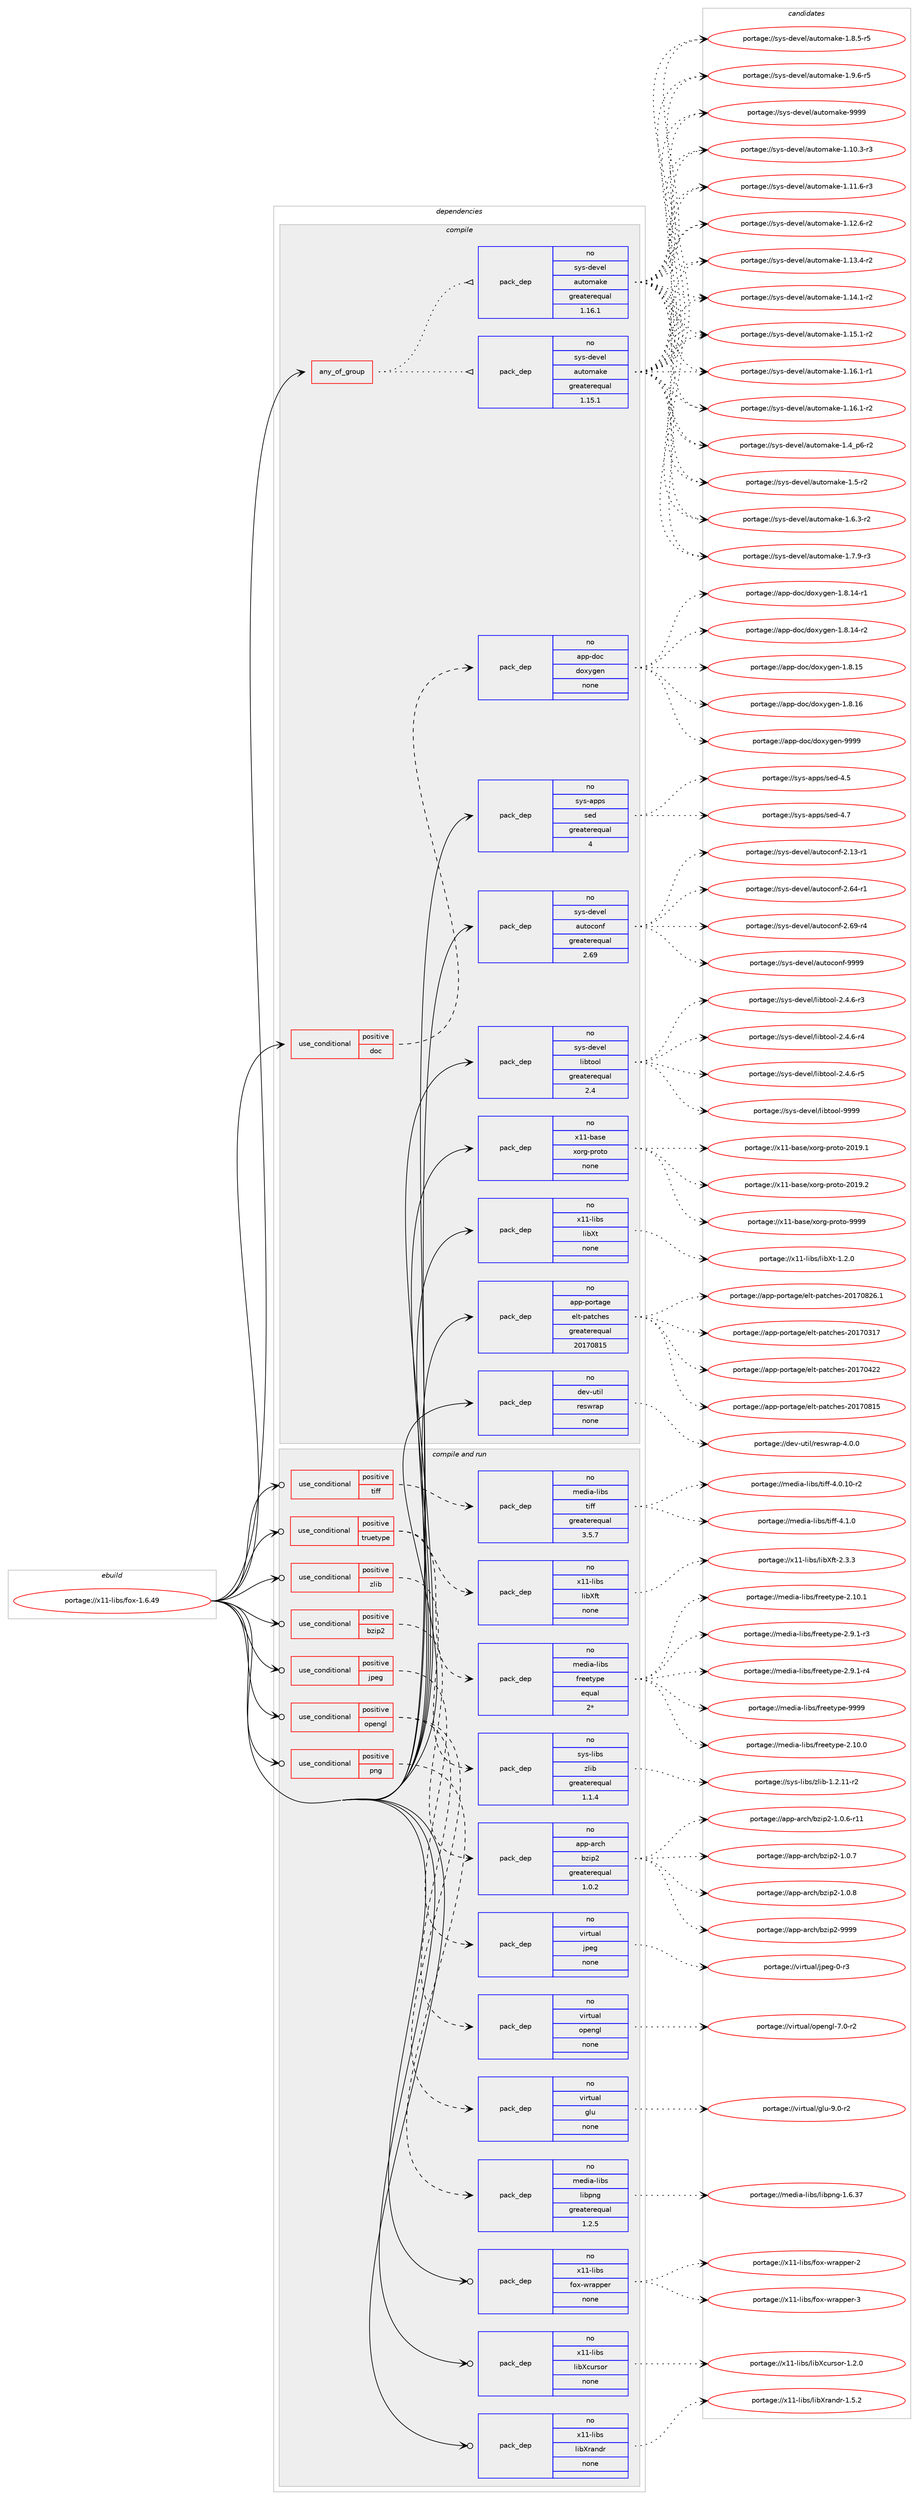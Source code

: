 digraph prolog {

# *************
# Graph options
# *************

newrank=true;
concentrate=true;
compound=true;
graph [rankdir=LR,fontname=Helvetica,fontsize=10,ranksep=1.5];#, ranksep=2.5, nodesep=0.2];
edge  [arrowhead=vee];
node  [fontname=Helvetica,fontsize=10];

# **********
# The ebuild
# **********

subgraph cluster_leftcol {
color=gray;
rank=same;
label=<<i>ebuild</i>>;
id [label="portage://x11-libs/fox-1.6.49", color=red, width=4, href="../x11-libs/fox-1.6.49.svg"];
}

# ****************
# The dependencies
# ****************

subgraph cluster_midcol {
color=gray;
label=<<i>dependencies</i>>;
subgraph cluster_compile {
fillcolor="#eeeeee";
style=filled;
label=<<i>compile</i>>;
subgraph any7740 {
dependency448743 [label=<<TABLE BORDER="0" CELLBORDER="1" CELLSPACING="0" CELLPADDING="4"><TR><TD CELLPADDING="10">any_of_group</TD></TR></TABLE>>, shape=none, color=red];subgraph pack332916 {
dependency448744 [label=<<TABLE BORDER="0" CELLBORDER="1" CELLSPACING="0" CELLPADDING="4" WIDTH="220"><TR><TD ROWSPAN="6" CELLPADDING="30">pack_dep</TD></TR><TR><TD WIDTH="110">no</TD></TR><TR><TD>sys-devel</TD></TR><TR><TD>automake</TD></TR><TR><TD>greaterequal</TD></TR><TR><TD>1.16.1</TD></TR></TABLE>>, shape=none, color=blue];
}
dependency448743:e -> dependency448744:w [weight=20,style="dotted",arrowhead="oinv"];
subgraph pack332917 {
dependency448745 [label=<<TABLE BORDER="0" CELLBORDER="1" CELLSPACING="0" CELLPADDING="4" WIDTH="220"><TR><TD ROWSPAN="6" CELLPADDING="30">pack_dep</TD></TR><TR><TD WIDTH="110">no</TD></TR><TR><TD>sys-devel</TD></TR><TR><TD>automake</TD></TR><TR><TD>greaterequal</TD></TR><TR><TD>1.15.1</TD></TR></TABLE>>, shape=none, color=blue];
}
dependency448743:e -> dependency448745:w [weight=20,style="dotted",arrowhead="oinv"];
}
id:e -> dependency448743:w [weight=20,style="solid",arrowhead="vee"];
subgraph cond107802 {
dependency448746 [label=<<TABLE BORDER="0" CELLBORDER="1" CELLSPACING="0" CELLPADDING="4"><TR><TD ROWSPAN="3" CELLPADDING="10">use_conditional</TD></TR><TR><TD>positive</TD></TR><TR><TD>doc</TD></TR></TABLE>>, shape=none, color=red];
subgraph pack332918 {
dependency448747 [label=<<TABLE BORDER="0" CELLBORDER="1" CELLSPACING="0" CELLPADDING="4" WIDTH="220"><TR><TD ROWSPAN="6" CELLPADDING="30">pack_dep</TD></TR><TR><TD WIDTH="110">no</TD></TR><TR><TD>app-doc</TD></TR><TR><TD>doxygen</TD></TR><TR><TD>none</TD></TR><TR><TD></TD></TR></TABLE>>, shape=none, color=blue];
}
dependency448746:e -> dependency448747:w [weight=20,style="dashed",arrowhead="vee"];
}
id:e -> dependency448746:w [weight=20,style="solid",arrowhead="vee"];
subgraph pack332919 {
dependency448748 [label=<<TABLE BORDER="0" CELLBORDER="1" CELLSPACING="0" CELLPADDING="4" WIDTH="220"><TR><TD ROWSPAN="6" CELLPADDING="30">pack_dep</TD></TR><TR><TD WIDTH="110">no</TD></TR><TR><TD>app-portage</TD></TR><TR><TD>elt-patches</TD></TR><TR><TD>greaterequal</TD></TR><TR><TD>20170815</TD></TR></TABLE>>, shape=none, color=blue];
}
id:e -> dependency448748:w [weight=20,style="solid",arrowhead="vee"];
subgraph pack332920 {
dependency448749 [label=<<TABLE BORDER="0" CELLBORDER="1" CELLSPACING="0" CELLPADDING="4" WIDTH="220"><TR><TD ROWSPAN="6" CELLPADDING="30">pack_dep</TD></TR><TR><TD WIDTH="110">no</TD></TR><TR><TD>dev-util</TD></TR><TR><TD>reswrap</TD></TR><TR><TD>none</TD></TR><TR><TD></TD></TR></TABLE>>, shape=none, color=blue];
}
id:e -> dependency448749:w [weight=20,style="solid",arrowhead="vee"];
subgraph pack332921 {
dependency448750 [label=<<TABLE BORDER="0" CELLBORDER="1" CELLSPACING="0" CELLPADDING="4" WIDTH="220"><TR><TD ROWSPAN="6" CELLPADDING="30">pack_dep</TD></TR><TR><TD WIDTH="110">no</TD></TR><TR><TD>sys-apps</TD></TR><TR><TD>sed</TD></TR><TR><TD>greaterequal</TD></TR><TR><TD>4</TD></TR></TABLE>>, shape=none, color=blue];
}
id:e -> dependency448750:w [weight=20,style="solid",arrowhead="vee"];
subgraph pack332922 {
dependency448751 [label=<<TABLE BORDER="0" CELLBORDER="1" CELLSPACING="0" CELLPADDING="4" WIDTH="220"><TR><TD ROWSPAN="6" CELLPADDING="30">pack_dep</TD></TR><TR><TD WIDTH="110">no</TD></TR><TR><TD>sys-devel</TD></TR><TR><TD>autoconf</TD></TR><TR><TD>greaterequal</TD></TR><TR><TD>2.69</TD></TR></TABLE>>, shape=none, color=blue];
}
id:e -> dependency448751:w [weight=20,style="solid",arrowhead="vee"];
subgraph pack332923 {
dependency448752 [label=<<TABLE BORDER="0" CELLBORDER="1" CELLSPACING="0" CELLPADDING="4" WIDTH="220"><TR><TD ROWSPAN="6" CELLPADDING="30">pack_dep</TD></TR><TR><TD WIDTH="110">no</TD></TR><TR><TD>sys-devel</TD></TR><TR><TD>libtool</TD></TR><TR><TD>greaterequal</TD></TR><TR><TD>2.4</TD></TR></TABLE>>, shape=none, color=blue];
}
id:e -> dependency448752:w [weight=20,style="solid",arrowhead="vee"];
subgraph pack332924 {
dependency448753 [label=<<TABLE BORDER="0" CELLBORDER="1" CELLSPACING="0" CELLPADDING="4" WIDTH="220"><TR><TD ROWSPAN="6" CELLPADDING="30">pack_dep</TD></TR><TR><TD WIDTH="110">no</TD></TR><TR><TD>x11-base</TD></TR><TR><TD>xorg-proto</TD></TR><TR><TD>none</TD></TR><TR><TD></TD></TR></TABLE>>, shape=none, color=blue];
}
id:e -> dependency448753:w [weight=20,style="solid",arrowhead="vee"];
subgraph pack332925 {
dependency448754 [label=<<TABLE BORDER="0" CELLBORDER="1" CELLSPACING="0" CELLPADDING="4" WIDTH="220"><TR><TD ROWSPAN="6" CELLPADDING="30">pack_dep</TD></TR><TR><TD WIDTH="110">no</TD></TR><TR><TD>x11-libs</TD></TR><TR><TD>libXt</TD></TR><TR><TD>none</TD></TR><TR><TD></TD></TR></TABLE>>, shape=none, color=blue];
}
id:e -> dependency448754:w [weight=20,style="solid",arrowhead="vee"];
}
subgraph cluster_compileandrun {
fillcolor="#eeeeee";
style=filled;
label=<<i>compile and run</i>>;
subgraph cond107803 {
dependency448755 [label=<<TABLE BORDER="0" CELLBORDER="1" CELLSPACING="0" CELLPADDING="4"><TR><TD ROWSPAN="3" CELLPADDING="10">use_conditional</TD></TR><TR><TD>positive</TD></TR><TR><TD>bzip2</TD></TR></TABLE>>, shape=none, color=red];
subgraph pack332926 {
dependency448756 [label=<<TABLE BORDER="0" CELLBORDER="1" CELLSPACING="0" CELLPADDING="4" WIDTH="220"><TR><TD ROWSPAN="6" CELLPADDING="30">pack_dep</TD></TR><TR><TD WIDTH="110">no</TD></TR><TR><TD>app-arch</TD></TR><TR><TD>bzip2</TD></TR><TR><TD>greaterequal</TD></TR><TR><TD>1.0.2</TD></TR></TABLE>>, shape=none, color=blue];
}
dependency448755:e -> dependency448756:w [weight=20,style="dashed",arrowhead="vee"];
}
id:e -> dependency448755:w [weight=20,style="solid",arrowhead="odotvee"];
subgraph cond107804 {
dependency448757 [label=<<TABLE BORDER="0" CELLBORDER="1" CELLSPACING="0" CELLPADDING="4"><TR><TD ROWSPAN="3" CELLPADDING="10">use_conditional</TD></TR><TR><TD>positive</TD></TR><TR><TD>jpeg</TD></TR></TABLE>>, shape=none, color=red];
subgraph pack332927 {
dependency448758 [label=<<TABLE BORDER="0" CELLBORDER="1" CELLSPACING="0" CELLPADDING="4" WIDTH="220"><TR><TD ROWSPAN="6" CELLPADDING="30">pack_dep</TD></TR><TR><TD WIDTH="110">no</TD></TR><TR><TD>virtual</TD></TR><TR><TD>jpeg</TD></TR><TR><TD>none</TD></TR><TR><TD></TD></TR></TABLE>>, shape=none, color=blue];
}
dependency448757:e -> dependency448758:w [weight=20,style="dashed",arrowhead="vee"];
}
id:e -> dependency448757:w [weight=20,style="solid",arrowhead="odotvee"];
subgraph cond107805 {
dependency448759 [label=<<TABLE BORDER="0" CELLBORDER="1" CELLSPACING="0" CELLPADDING="4"><TR><TD ROWSPAN="3" CELLPADDING="10">use_conditional</TD></TR><TR><TD>positive</TD></TR><TR><TD>opengl</TD></TR></TABLE>>, shape=none, color=red];
subgraph pack332928 {
dependency448760 [label=<<TABLE BORDER="0" CELLBORDER="1" CELLSPACING="0" CELLPADDING="4" WIDTH="220"><TR><TD ROWSPAN="6" CELLPADDING="30">pack_dep</TD></TR><TR><TD WIDTH="110">no</TD></TR><TR><TD>virtual</TD></TR><TR><TD>glu</TD></TR><TR><TD>none</TD></TR><TR><TD></TD></TR></TABLE>>, shape=none, color=blue];
}
dependency448759:e -> dependency448760:w [weight=20,style="dashed",arrowhead="vee"];
subgraph pack332929 {
dependency448761 [label=<<TABLE BORDER="0" CELLBORDER="1" CELLSPACING="0" CELLPADDING="4" WIDTH="220"><TR><TD ROWSPAN="6" CELLPADDING="30">pack_dep</TD></TR><TR><TD WIDTH="110">no</TD></TR><TR><TD>virtual</TD></TR><TR><TD>opengl</TD></TR><TR><TD>none</TD></TR><TR><TD></TD></TR></TABLE>>, shape=none, color=blue];
}
dependency448759:e -> dependency448761:w [weight=20,style="dashed",arrowhead="vee"];
}
id:e -> dependency448759:w [weight=20,style="solid",arrowhead="odotvee"];
subgraph cond107806 {
dependency448762 [label=<<TABLE BORDER="0" CELLBORDER="1" CELLSPACING="0" CELLPADDING="4"><TR><TD ROWSPAN="3" CELLPADDING="10">use_conditional</TD></TR><TR><TD>positive</TD></TR><TR><TD>png</TD></TR></TABLE>>, shape=none, color=red];
subgraph pack332930 {
dependency448763 [label=<<TABLE BORDER="0" CELLBORDER="1" CELLSPACING="0" CELLPADDING="4" WIDTH="220"><TR><TD ROWSPAN="6" CELLPADDING="30">pack_dep</TD></TR><TR><TD WIDTH="110">no</TD></TR><TR><TD>media-libs</TD></TR><TR><TD>libpng</TD></TR><TR><TD>greaterequal</TD></TR><TR><TD>1.2.5</TD></TR></TABLE>>, shape=none, color=blue];
}
dependency448762:e -> dependency448763:w [weight=20,style="dashed",arrowhead="vee"];
}
id:e -> dependency448762:w [weight=20,style="solid",arrowhead="odotvee"];
subgraph cond107807 {
dependency448764 [label=<<TABLE BORDER="0" CELLBORDER="1" CELLSPACING="0" CELLPADDING="4"><TR><TD ROWSPAN="3" CELLPADDING="10">use_conditional</TD></TR><TR><TD>positive</TD></TR><TR><TD>tiff</TD></TR></TABLE>>, shape=none, color=red];
subgraph pack332931 {
dependency448765 [label=<<TABLE BORDER="0" CELLBORDER="1" CELLSPACING="0" CELLPADDING="4" WIDTH="220"><TR><TD ROWSPAN="6" CELLPADDING="30">pack_dep</TD></TR><TR><TD WIDTH="110">no</TD></TR><TR><TD>media-libs</TD></TR><TR><TD>tiff</TD></TR><TR><TD>greaterequal</TD></TR><TR><TD>3.5.7</TD></TR></TABLE>>, shape=none, color=blue];
}
dependency448764:e -> dependency448765:w [weight=20,style="dashed",arrowhead="vee"];
}
id:e -> dependency448764:w [weight=20,style="solid",arrowhead="odotvee"];
subgraph cond107808 {
dependency448766 [label=<<TABLE BORDER="0" CELLBORDER="1" CELLSPACING="0" CELLPADDING="4"><TR><TD ROWSPAN="3" CELLPADDING="10">use_conditional</TD></TR><TR><TD>positive</TD></TR><TR><TD>truetype</TD></TR></TABLE>>, shape=none, color=red];
subgraph pack332932 {
dependency448767 [label=<<TABLE BORDER="0" CELLBORDER="1" CELLSPACING="0" CELLPADDING="4" WIDTH="220"><TR><TD ROWSPAN="6" CELLPADDING="30">pack_dep</TD></TR><TR><TD WIDTH="110">no</TD></TR><TR><TD>media-libs</TD></TR><TR><TD>freetype</TD></TR><TR><TD>equal</TD></TR><TR><TD>2*</TD></TR></TABLE>>, shape=none, color=blue];
}
dependency448766:e -> dependency448767:w [weight=20,style="dashed",arrowhead="vee"];
subgraph pack332933 {
dependency448768 [label=<<TABLE BORDER="0" CELLBORDER="1" CELLSPACING="0" CELLPADDING="4" WIDTH="220"><TR><TD ROWSPAN="6" CELLPADDING="30">pack_dep</TD></TR><TR><TD WIDTH="110">no</TD></TR><TR><TD>x11-libs</TD></TR><TR><TD>libXft</TD></TR><TR><TD>none</TD></TR><TR><TD></TD></TR></TABLE>>, shape=none, color=blue];
}
dependency448766:e -> dependency448768:w [weight=20,style="dashed",arrowhead="vee"];
}
id:e -> dependency448766:w [weight=20,style="solid",arrowhead="odotvee"];
subgraph cond107809 {
dependency448769 [label=<<TABLE BORDER="0" CELLBORDER="1" CELLSPACING="0" CELLPADDING="4"><TR><TD ROWSPAN="3" CELLPADDING="10">use_conditional</TD></TR><TR><TD>positive</TD></TR><TR><TD>zlib</TD></TR></TABLE>>, shape=none, color=red];
subgraph pack332934 {
dependency448770 [label=<<TABLE BORDER="0" CELLBORDER="1" CELLSPACING="0" CELLPADDING="4" WIDTH="220"><TR><TD ROWSPAN="6" CELLPADDING="30">pack_dep</TD></TR><TR><TD WIDTH="110">no</TD></TR><TR><TD>sys-libs</TD></TR><TR><TD>zlib</TD></TR><TR><TD>greaterequal</TD></TR><TR><TD>1.1.4</TD></TR></TABLE>>, shape=none, color=blue];
}
dependency448769:e -> dependency448770:w [weight=20,style="dashed",arrowhead="vee"];
}
id:e -> dependency448769:w [weight=20,style="solid",arrowhead="odotvee"];
subgraph pack332935 {
dependency448771 [label=<<TABLE BORDER="0" CELLBORDER="1" CELLSPACING="0" CELLPADDING="4" WIDTH="220"><TR><TD ROWSPAN="6" CELLPADDING="30">pack_dep</TD></TR><TR><TD WIDTH="110">no</TD></TR><TR><TD>x11-libs</TD></TR><TR><TD>fox-wrapper</TD></TR><TR><TD>none</TD></TR><TR><TD></TD></TR></TABLE>>, shape=none, color=blue];
}
id:e -> dependency448771:w [weight=20,style="solid",arrowhead="odotvee"];
subgraph pack332936 {
dependency448772 [label=<<TABLE BORDER="0" CELLBORDER="1" CELLSPACING="0" CELLPADDING="4" WIDTH="220"><TR><TD ROWSPAN="6" CELLPADDING="30">pack_dep</TD></TR><TR><TD WIDTH="110">no</TD></TR><TR><TD>x11-libs</TD></TR><TR><TD>libXcursor</TD></TR><TR><TD>none</TD></TR><TR><TD></TD></TR></TABLE>>, shape=none, color=blue];
}
id:e -> dependency448772:w [weight=20,style="solid",arrowhead="odotvee"];
subgraph pack332937 {
dependency448773 [label=<<TABLE BORDER="0" CELLBORDER="1" CELLSPACING="0" CELLPADDING="4" WIDTH="220"><TR><TD ROWSPAN="6" CELLPADDING="30">pack_dep</TD></TR><TR><TD WIDTH="110">no</TD></TR><TR><TD>x11-libs</TD></TR><TR><TD>libXrandr</TD></TR><TR><TD>none</TD></TR><TR><TD></TD></TR></TABLE>>, shape=none, color=blue];
}
id:e -> dependency448773:w [weight=20,style="solid",arrowhead="odotvee"];
}
subgraph cluster_run {
fillcolor="#eeeeee";
style=filled;
label=<<i>run</i>>;
}
}

# **************
# The candidates
# **************

subgraph cluster_choices {
rank=same;
color=gray;
label=<<i>candidates</i>>;

subgraph choice332916 {
color=black;
nodesep=1;
choiceportage11512111545100101118101108479711711611110997107101454946494846514511451 [label="portage://sys-devel/automake-1.10.3-r3", color=red, width=4,href="../sys-devel/automake-1.10.3-r3.svg"];
choiceportage11512111545100101118101108479711711611110997107101454946494946544511451 [label="portage://sys-devel/automake-1.11.6-r3", color=red, width=4,href="../sys-devel/automake-1.11.6-r3.svg"];
choiceportage11512111545100101118101108479711711611110997107101454946495046544511450 [label="portage://sys-devel/automake-1.12.6-r2", color=red, width=4,href="../sys-devel/automake-1.12.6-r2.svg"];
choiceportage11512111545100101118101108479711711611110997107101454946495146524511450 [label="portage://sys-devel/automake-1.13.4-r2", color=red, width=4,href="../sys-devel/automake-1.13.4-r2.svg"];
choiceportage11512111545100101118101108479711711611110997107101454946495246494511450 [label="portage://sys-devel/automake-1.14.1-r2", color=red, width=4,href="../sys-devel/automake-1.14.1-r2.svg"];
choiceportage11512111545100101118101108479711711611110997107101454946495346494511450 [label="portage://sys-devel/automake-1.15.1-r2", color=red, width=4,href="../sys-devel/automake-1.15.1-r2.svg"];
choiceportage11512111545100101118101108479711711611110997107101454946495446494511449 [label="portage://sys-devel/automake-1.16.1-r1", color=red, width=4,href="../sys-devel/automake-1.16.1-r1.svg"];
choiceportage11512111545100101118101108479711711611110997107101454946495446494511450 [label="portage://sys-devel/automake-1.16.1-r2", color=red, width=4,href="../sys-devel/automake-1.16.1-r2.svg"];
choiceportage115121115451001011181011084797117116111109971071014549465295112544511450 [label="portage://sys-devel/automake-1.4_p6-r2", color=red, width=4,href="../sys-devel/automake-1.4_p6-r2.svg"];
choiceportage11512111545100101118101108479711711611110997107101454946534511450 [label="portage://sys-devel/automake-1.5-r2", color=red, width=4,href="../sys-devel/automake-1.5-r2.svg"];
choiceportage115121115451001011181011084797117116111109971071014549465446514511450 [label="portage://sys-devel/automake-1.6.3-r2", color=red, width=4,href="../sys-devel/automake-1.6.3-r2.svg"];
choiceportage115121115451001011181011084797117116111109971071014549465546574511451 [label="portage://sys-devel/automake-1.7.9-r3", color=red, width=4,href="../sys-devel/automake-1.7.9-r3.svg"];
choiceportage115121115451001011181011084797117116111109971071014549465646534511453 [label="portage://sys-devel/automake-1.8.5-r5", color=red, width=4,href="../sys-devel/automake-1.8.5-r5.svg"];
choiceportage115121115451001011181011084797117116111109971071014549465746544511453 [label="portage://sys-devel/automake-1.9.6-r5", color=red, width=4,href="../sys-devel/automake-1.9.6-r5.svg"];
choiceportage115121115451001011181011084797117116111109971071014557575757 [label="portage://sys-devel/automake-9999", color=red, width=4,href="../sys-devel/automake-9999.svg"];
dependency448744:e -> choiceportage11512111545100101118101108479711711611110997107101454946494846514511451:w [style=dotted,weight="100"];
dependency448744:e -> choiceportage11512111545100101118101108479711711611110997107101454946494946544511451:w [style=dotted,weight="100"];
dependency448744:e -> choiceportage11512111545100101118101108479711711611110997107101454946495046544511450:w [style=dotted,weight="100"];
dependency448744:e -> choiceportage11512111545100101118101108479711711611110997107101454946495146524511450:w [style=dotted,weight="100"];
dependency448744:e -> choiceportage11512111545100101118101108479711711611110997107101454946495246494511450:w [style=dotted,weight="100"];
dependency448744:e -> choiceportage11512111545100101118101108479711711611110997107101454946495346494511450:w [style=dotted,weight="100"];
dependency448744:e -> choiceportage11512111545100101118101108479711711611110997107101454946495446494511449:w [style=dotted,weight="100"];
dependency448744:e -> choiceportage11512111545100101118101108479711711611110997107101454946495446494511450:w [style=dotted,weight="100"];
dependency448744:e -> choiceportage115121115451001011181011084797117116111109971071014549465295112544511450:w [style=dotted,weight="100"];
dependency448744:e -> choiceportage11512111545100101118101108479711711611110997107101454946534511450:w [style=dotted,weight="100"];
dependency448744:e -> choiceportage115121115451001011181011084797117116111109971071014549465446514511450:w [style=dotted,weight="100"];
dependency448744:e -> choiceportage115121115451001011181011084797117116111109971071014549465546574511451:w [style=dotted,weight="100"];
dependency448744:e -> choiceportage115121115451001011181011084797117116111109971071014549465646534511453:w [style=dotted,weight="100"];
dependency448744:e -> choiceportage115121115451001011181011084797117116111109971071014549465746544511453:w [style=dotted,weight="100"];
dependency448744:e -> choiceportage115121115451001011181011084797117116111109971071014557575757:w [style=dotted,weight="100"];
}
subgraph choice332917 {
color=black;
nodesep=1;
choiceportage11512111545100101118101108479711711611110997107101454946494846514511451 [label="portage://sys-devel/automake-1.10.3-r3", color=red, width=4,href="../sys-devel/automake-1.10.3-r3.svg"];
choiceportage11512111545100101118101108479711711611110997107101454946494946544511451 [label="portage://sys-devel/automake-1.11.6-r3", color=red, width=4,href="../sys-devel/automake-1.11.6-r3.svg"];
choiceportage11512111545100101118101108479711711611110997107101454946495046544511450 [label="portage://sys-devel/automake-1.12.6-r2", color=red, width=4,href="../sys-devel/automake-1.12.6-r2.svg"];
choiceportage11512111545100101118101108479711711611110997107101454946495146524511450 [label="portage://sys-devel/automake-1.13.4-r2", color=red, width=4,href="../sys-devel/automake-1.13.4-r2.svg"];
choiceportage11512111545100101118101108479711711611110997107101454946495246494511450 [label="portage://sys-devel/automake-1.14.1-r2", color=red, width=4,href="../sys-devel/automake-1.14.1-r2.svg"];
choiceportage11512111545100101118101108479711711611110997107101454946495346494511450 [label="portage://sys-devel/automake-1.15.1-r2", color=red, width=4,href="../sys-devel/automake-1.15.1-r2.svg"];
choiceportage11512111545100101118101108479711711611110997107101454946495446494511449 [label="portage://sys-devel/automake-1.16.1-r1", color=red, width=4,href="../sys-devel/automake-1.16.1-r1.svg"];
choiceportage11512111545100101118101108479711711611110997107101454946495446494511450 [label="portage://sys-devel/automake-1.16.1-r2", color=red, width=4,href="../sys-devel/automake-1.16.1-r2.svg"];
choiceportage115121115451001011181011084797117116111109971071014549465295112544511450 [label="portage://sys-devel/automake-1.4_p6-r2", color=red, width=4,href="../sys-devel/automake-1.4_p6-r2.svg"];
choiceportage11512111545100101118101108479711711611110997107101454946534511450 [label="portage://sys-devel/automake-1.5-r2", color=red, width=4,href="../sys-devel/automake-1.5-r2.svg"];
choiceportage115121115451001011181011084797117116111109971071014549465446514511450 [label="portage://sys-devel/automake-1.6.3-r2", color=red, width=4,href="../sys-devel/automake-1.6.3-r2.svg"];
choiceportage115121115451001011181011084797117116111109971071014549465546574511451 [label="portage://sys-devel/automake-1.7.9-r3", color=red, width=4,href="../sys-devel/automake-1.7.9-r3.svg"];
choiceportage115121115451001011181011084797117116111109971071014549465646534511453 [label="portage://sys-devel/automake-1.8.5-r5", color=red, width=4,href="../sys-devel/automake-1.8.5-r5.svg"];
choiceportage115121115451001011181011084797117116111109971071014549465746544511453 [label="portage://sys-devel/automake-1.9.6-r5", color=red, width=4,href="../sys-devel/automake-1.9.6-r5.svg"];
choiceportage115121115451001011181011084797117116111109971071014557575757 [label="portage://sys-devel/automake-9999", color=red, width=4,href="../sys-devel/automake-9999.svg"];
dependency448745:e -> choiceportage11512111545100101118101108479711711611110997107101454946494846514511451:w [style=dotted,weight="100"];
dependency448745:e -> choiceportage11512111545100101118101108479711711611110997107101454946494946544511451:w [style=dotted,weight="100"];
dependency448745:e -> choiceportage11512111545100101118101108479711711611110997107101454946495046544511450:w [style=dotted,weight="100"];
dependency448745:e -> choiceportage11512111545100101118101108479711711611110997107101454946495146524511450:w [style=dotted,weight="100"];
dependency448745:e -> choiceportage11512111545100101118101108479711711611110997107101454946495246494511450:w [style=dotted,weight="100"];
dependency448745:e -> choiceportage11512111545100101118101108479711711611110997107101454946495346494511450:w [style=dotted,weight="100"];
dependency448745:e -> choiceportage11512111545100101118101108479711711611110997107101454946495446494511449:w [style=dotted,weight="100"];
dependency448745:e -> choiceportage11512111545100101118101108479711711611110997107101454946495446494511450:w [style=dotted,weight="100"];
dependency448745:e -> choiceportage115121115451001011181011084797117116111109971071014549465295112544511450:w [style=dotted,weight="100"];
dependency448745:e -> choiceportage11512111545100101118101108479711711611110997107101454946534511450:w [style=dotted,weight="100"];
dependency448745:e -> choiceportage115121115451001011181011084797117116111109971071014549465446514511450:w [style=dotted,weight="100"];
dependency448745:e -> choiceportage115121115451001011181011084797117116111109971071014549465546574511451:w [style=dotted,weight="100"];
dependency448745:e -> choiceportage115121115451001011181011084797117116111109971071014549465646534511453:w [style=dotted,weight="100"];
dependency448745:e -> choiceportage115121115451001011181011084797117116111109971071014549465746544511453:w [style=dotted,weight="100"];
dependency448745:e -> choiceportage115121115451001011181011084797117116111109971071014557575757:w [style=dotted,weight="100"];
}
subgraph choice332918 {
color=black;
nodesep=1;
choiceportage97112112451001119947100111120121103101110454946564649524511449 [label="portage://app-doc/doxygen-1.8.14-r1", color=red, width=4,href="../app-doc/doxygen-1.8.14-r1.svg"];
choiceportage97112112451001119947100111120121103101110454946564649524511450 [label="portage://app-doc/doxygen-1.8.14-r2", color=red, width=4,href="../app-doc/doxygen-1.8.14-r2.svg"];
choiceportage9711211245100111994710011112012110310111045494656464953 [label="portage://app-doc/doxygen-1.8.15", color=red, width=4,href="../app-doc/doxygen-1.8.15.svg"];
choiceportage9711211245100111994710011112012110310111045494656464954 [label="portage://app-doc/doxygen-1.8.16", color=red, width=4,href="../app-doc/doxygen-1.8.16.svg"];
choiceportage971121124510011199471001111201211031011104557575757 [label="portage://app-doc/doxygen-9999", color=red, width=4,href="../app-doc/doxygen-9999.svg"];
dependency448747:e -> choiceportage97112112451001119947100111120121103101110454946564649524511449:w [style=dotted,weight="100"];
dependency448747:e -> choiceportage97112112451001119947100111120121103101110454946564649524511450:w [style=dotted,weight="100"];
dependency448747:e -> choiceportage9711211245100111994710011112012110310111045494656464953:w [style=dotted,weight="100"];
dependency448747:e -> choiceportage9711211245100111994710011112012110310111045494656464954:w [style=dotted,weight="100"];
dependency448747:e -> choiceportage971121124510011199471001111201211031011104557575757:w [style=dotted,weight="100"];
}
subgraph choice332919 {
color=black;
nodesep=1;
choiceportage97112112451121111141169710310147101108116451129711699104101115455048495548514955 [label="portage://app-portage/elt-patches-20170317", color=red, width=4,href="../app-portage/elt-patches-20170317.svg"];
choiceportage97112112451121111141169710310147101108116451129711699104101115455048495548525050 [label="portage://app-portage/elt-patches-20170422", color=red, width=4,href="../app-portage/elt-patches-20170422.svg"];
choiceportage97112112451121111141169710310147101108116451129711699104101115455048495548564953 [label="portage://app-portage/elt-patches-20170815", color=red, width=4,href="../app-portage/elt-patches-20170815.svg"];
choiceportage971121124511211111411697103101471011081164511297116991041011154550484955485650544649 [label="portage://app-portage/elt-patches-20170826.1", color=red, width=4,href="../app-portage/elt-patches-20170826.1.svg"];
dependency448748:e -> choiceportage97112112451121111141169710310147101108116451129711699104101115455048495548514955:w [style=dotted,weight="100"];
dependency448748:e -> choiceportage97112112451121111141169710310147101108116451129711699104101115455048495548525050:w [style=dotted,weight="100"];
dependency448748:e -> choiceportage97112112451121111141169710310147101108116451129711699104101115455048495548564953:w [style=dotted,weight="100"];
dependency448748:e -> choiceportage971121124511211111411697103101471011081164511297116991041011154550484955485650544649:w [style=dotted,weight="100"];
}
subgraph choice332920 {
color=black;
nodesep=1;
choiceportage100101118451171161051084711410111511911497112455246484648 [label="portage://dev-util/reswrap-4.0.0", color=red, width=4,href="../dev-util/reswrap-4.0.0.svg"];
dependency448749:e -> choiceportage100101118451171161051084711410111511911497112455246484648:w [style=dotted,weight="100"];
}
subgraph choice332921 {
color=black;
nodesep=1;
choiceportage11512111545971121121154711510110045524653 [label="portage://sys-apps/sed-4.5", color=red, width=4,href="../sys-apps/sed-4.5.svg"];
choiceportage11512111545971121121154711510110045524655 [label="portage://sys-apps/sed-4.7", color=red, width=4,href="../sys-apps/sed-4.7.svg"];
dependency448750:e -> choiceportage11512111545971121121154711510110045524653:w [style=dotted,weight="100"];
dependency448750:e -> choiceportage11512111545971121121154711510110045524655:w [style=dotted,weight="100"];
}
subgraph choice332922 {
color=black;
nodesep=1;
choiceportage1151211154510010111810110847971171161119911111010245504649514511449 [label="portage://sys-devel/autoconf-2.13-r1", color=red, width=4,href="../sys-devel/autoconf-2.13-r1.svg"];
choiceportage1151211154510010111810110847971171161119911111010245504654524511449 [label="portage://sys-devel/autoconf-2.64-r1", color=red, width=4,href="../sys-devel/autoconf-2.64-r1.svg"];
choiceportage1151211154510010111810110847971171161119911111010245504654574511452 [label="portage://sys-devel/autoconf-2.69-r4", color=red, width=4,href="../sys-devel/autoconf-2.69-r4.svg"];
choiceportage115121115451001011181011084797117116111991111101024557575757 [label="portage://sys-devel/autoconf-9999", color=red, width=4,href="../sys-devel/autoconf-9999.svg"];
dependency448751:e -> choiceportage1151211154510010111810110847971171161119911111010245504649514511449:w [style=dotted,weight="100"];
dependency448751:e -> choiceportage1151211154510010111810110847971171161119911111010245504654524511449:w [style=dotted,weight="100"];
dependency448751:e -> choiceportage1151211154510010111810110847971171161119911111010245504654574511452:w [style=dotted,weight="100"];
dependency448751:e -> choiceportage115121115451001011181011084797117116111991111101024557575757:w [style=dotted,weight="100"];
}
subgraph choice332923 {
color=black;
nodesep=1;
choiceportage1151211154510010111810110847108105981161111111084550465246544511451 [label="portage://sys-devel/libtool-2.4.6-r3", color=red, width=4,href="../sys-devel/libtool-2.4.6-r3.svg"];
choiceportage1151211154510010111810110847108105981161111111084550465246544511452 [label="portage://sys-devel/libtool-2.4.6-r4", color=red, width=4,href="../sys-devel/libtool-2.4.6-r4.svg"];
choiceportage1151211154510010111810110847108105981161111111084550465246544511453 [label="portage://sys-devel/libtool-2.4.6-r5", color=red, width=4,href="../sys-devel/libtool-2.4.6-r5.svg"];
choiceportage1151211154510010111810110847108105981161111111084557575757 [label="portage://sys-devel/libtool-9999", color=red, width=4,href="../sys-devel/libtool-9999.svg"];
dependency448752:e -> choiceportage1151211154510010111810110847108105981161111111084550465246544511451:w [style=dotted,weight="100"];
dependency448752:e -> choiceportage1151211154510010111810110847108105981161111111084550465246544511452:w [style=dotted,weight="100"];
dependency448752:e -> choiceportage1151211154510010111810110847108105981161111111084550465246544511453:w [style=dotted,weight="100"];
dependency448752:e -> choiceportage1151211154510010111810110847108105981161111111084557575757:w [style=dotted,weight="100"];
}
subgraph choice332924 {
color=black;
nodesep=1;
choiceportage1204949459897115101471201111141034511211411111611145504849574649 [label="portage://x11-base/xorg-proto-2019.1", color=red, width=4,href="../x11-base/xorg-proto-2019.1.svg"];
choiceportage1204949459897115101471201111141034511211411111611145504849574650 [label="portage://x11-base/xorg-proto-2019.2", color=red, width=4,href="../x11-base/xorg-proto-2019.2.svg"];
choiceportage120494945989711510147120111114103451121141111161114557575757 [label="portage://x11-base/xorg-proto-9999", color=red, width=4,href="../x11-base/xorg-proto-9999.svg"];
dependency448753:e -> choiceportage1204949459897115101471201111141034511211411111611145504849574649:w [style=dotted,weight="100"];
dependency448753:e -> choiceportage1204949459897115101471201111141034511211411111611145504849574650:w [style=dotted,weight="100"];
dependency448753:e -> choiceportage120494945989711510147120111114103451121141111161114557575757:w [style=dotted,weight="100"];
}
subgraph choice332925 {
color=black;
nodesep=1;
choiceportage12049494510810598115471081059888116454946504648 [label="portage://x11-libs/libXt-1.2.0", color=red, width=4,href="../x11-libs/libXt-1.2.0.svg"];
dependency448754:e -> choiceportage12049494510810598115471081059888116454946504648:w [style=dotted,weight="100"];
}
subgraph choice332926 {
color=black;
nodesep=1;
choiceportage97112112459711499104479812210511250454946484654451144949 [label="portage://app-arch/bzip2-1.0.6-r11", color=red, width=4,href="../app-arch/bzip2-1.0.6-r11.svg"];
choiceportage97112112459711499104479812210511250454946484655 [label="portage://app-arch/bzip2-1.0.7", color=red, width=4,href="../app-arch/bzip2-1.0.7.svg"];
choiceportage97112112459711499104479812210511250454946484656 [label="portage://app-arch/bzip2-1.0.8", color=red, width=4,href="../app-arch/bzip2-1.0.8.svg"];
choiceportage971121124597114991044798122105112504557575757 [label="portage://app-arch/bzip2-9999", color=red, width=4,href="../app-arch/bzip2-9999.svg"];
dependency448756:e -> choiceportage97112112459711499104479812210511250454946484654451144949:w [style=dotted,weight="100"];
dependency448756:e -> choiceportage97112112459711499104479812210511250454946484655:w [style=dotted,weight="100"];
dependency448756:e -> choiceportage97112112459711499104479812210511250454946484656:w [style=dotted,weight="100"];
dependency448756:e -> choiceportage971121124597114991044798122105112504557575757:w [style=dotted,weight="100"];
}
subgraph choice332927 {
color=black;
nodesep=1;
choiceportage118105114116117971084710611210110345484511451 [label="portage://virtual/jpeg-0-r3", color=red, width=4,href="../virtual/jpeg-0-r3.svg"];
dependency448758:e -> choiceportage118105114116117971084710611210110345484511451:w [style=dotted,weight="100"];
}
subgraph choice332928 {
color=black;
nodesep=1;
choiceportage1181051141161179710847103108117455746484511450 [label="portage://virtual/glu-9.0-r2", color=red, width=4,href="../virtual/glu-9.0-r2.svg"];
dependency448760:e -> choiceportage1181051141161179710847103108117455746484511450:w [style=dotted,weight="100"];
}
subgraph choice332929 {
color=black;
nodesep=1;
choiceportage1181051141161179710847111112101110103108455546484511450 [label="portage://virtual/opengl-7.0-r2", color=red, width=4,href="../virtual/opengl-7.0-r2.svg"];
dependency448761:e -> choiceportage1181051141161179710847111112101110103108455546484511450:w [style=dotted,weight="100"];
}
subgraph choice332930 {
color=black;
nodesep=1;
choiceportage109101100105974510810598115471081059811211010345494654465155 [label="portage://media-libs/libpng-1.6.37", color=red, width=4,href="../media-libs/libpng-1.6.37.svg"];
dependency448763:e -> choiceportage109101100105974510810598115471081059811211010345494654465155:w [style=dotted,weight="100"];
}
subgraph choice332931 {
color=black;
nodesep=1;
choiceportage10910110010597451081059811547116105102102455246484649484511450 [label="portage://media-libs/tiff-4.0.10-r2", color=red, width=4,href="../media-libs/tiff-4.0.10-r2.svg"];
choiceportage10910110010597451081059811547116105102102455246494648 [label="portage://media-libs/tiff-4.1.0", color=red, width=4,href="../media-libs/tiff-4.1.0.svg"];
dependency448765:e -> choiceportage10910110010597451081059811547116105102102455246484649484511450:w [style=dotted,weight="100"];
dependency448765:e -> choiceportage10910110010597451081059811547116105102102455246494648:w [style=dotted,weight="100"];
}
subgraph choice332932 {
color=black;
nodesep=1;
choiceportage1091011001059745108105981154710211410110111612111210145504649484648 [label="portage://media-libs/freetype-2.10.0", color=red, width=4,href="../media-libs/freetype-2.10.0.svg"];
choiceportage1091011001059745108105981154710211410110111612111210145504649484649 [label="portage://media-libs/freetype-2.10.1", color=red, width=4,href="../media-libs/freetype-2.10.1.svg"];
choiceportage109101100105974510810598115471021141011011161211121014550465746494511451 [label="portage://media-libs/freetype-2.9.1-r3", color=red, width=4,href="../media-libs/freetype-2.9.1-r3.svg"];
choiceportage109101100105974510810598115471021141011011161211121014550465746494511452 [label="portage://media-libs/freetype-2.9.1-r4", color=red, width=4,href="../media-libs/freetype-2.9.1-r4.svg"];
choiceportage109101100105974510810598115471021141011011161211121014557575757 [label="portage://media-libs/freetype-9999", color=red, width=4,href="../media-libs/freetype-9999.svg"];
dependency448767:e -> choiceportage1091011001059745108105981154710211410110111612111210145504649484648:w [style=dotted,weight="100"];
dependency448767:e -> choiceportage1091011001059745108105981154710211410110111612111210145504649484649:w [style=dotted,weight="100"];
dependency448767:e -> choiceportage109101100105974510810598115471021141011011161211121014550465746494511451:w [style=dotted,weight="100"];
dependency448767:e -> choiceportage109101100105974510810598115471021141011011161211121014550465746494511452:w [style=dotted,weight="100"];
dependency448767:e -> choiceportage109101100105974510810598115471021141011011161211121014557575757:w [style=dotted,weight="100"];
}
subgraph choice332933 {
color=black;
nodesep=1;
choiceportage12049494510810598115471081059888102116455046514651 [label="portage://x11-libs/libXft-2.3.3", color=red, width=4,href="../x11-libs/libXft-2.3.3.svg"];
dependency448768:e -> choiceportage12049494510810598115471081059888102116455046514651:w [style=dotted,weight="100"];
}
subgraph choice332934 {
color=black;
nodesep=1;
choiceportage11512111545108105981154712210810598454946504649494511450 [label="portage://sys-libs/zlib-1.2.11-r2", color=red, width=4,href="../sys-libs/zlib-1.2.11-r2.svg"];
dependency448770:e -> choiceportage11512111545108105981154712210810598454946504649494511450:w [style=dotted,weight="100"];
}
subgraph choice332935 {
color=black;
nodesep=1;
choiceportage120494945108105981154710211112045119114971121121011144550 [label="portage://x11-libs/fox-wrapper-2", color=red, width=4,href="../x11-libs/fox-wrapper-2.svg"];
choiceportage120494945108105981154710211112045119114971121121011144551 [label="portage://x11-libs/fox-wrapper-3", color=red, width=4,href="../x11-libs/fox-wrapper-3.svg"];
dependency448771:e -> choiceportage120494945108105981154710211112045119114971121121011144550:w [style=dotted,weight="100"];
dependency448771:e -> choiceportage120494945108105981154710211112045119114971121121011144551:w [style=dotted,weight="100"];
}
subgraph choice332936 {
color=black;
nodesep=1;
choiceportage1204949451081059811547108105988899117114115111114454946504648 [label="portage://x11-libs/libXcursor-1.2.0", color=red, width=4,href="../x11-libs/libXcursor-1.2.0.svg"];
dependency448772:e -> choiceportage1204949451081059811547108105988899117114115111114454946504648:w [style=dotted,weight="100"];
}
subgraph choice332937 {
color=black;
nodesep=1;
choiceportage1204949451081059811547108105988811497110100114454946534650 [label="portage://x11-libs/libXrandr-1.5.2", color=red, width=4,href="../x11-libs/libXrandr-1.5.2.svg"];
dependency448773:e -> choiceportage1204949451081059811547108105988811497110100114454946534650:w [style=dotted,weight="100"];
}
}

}
